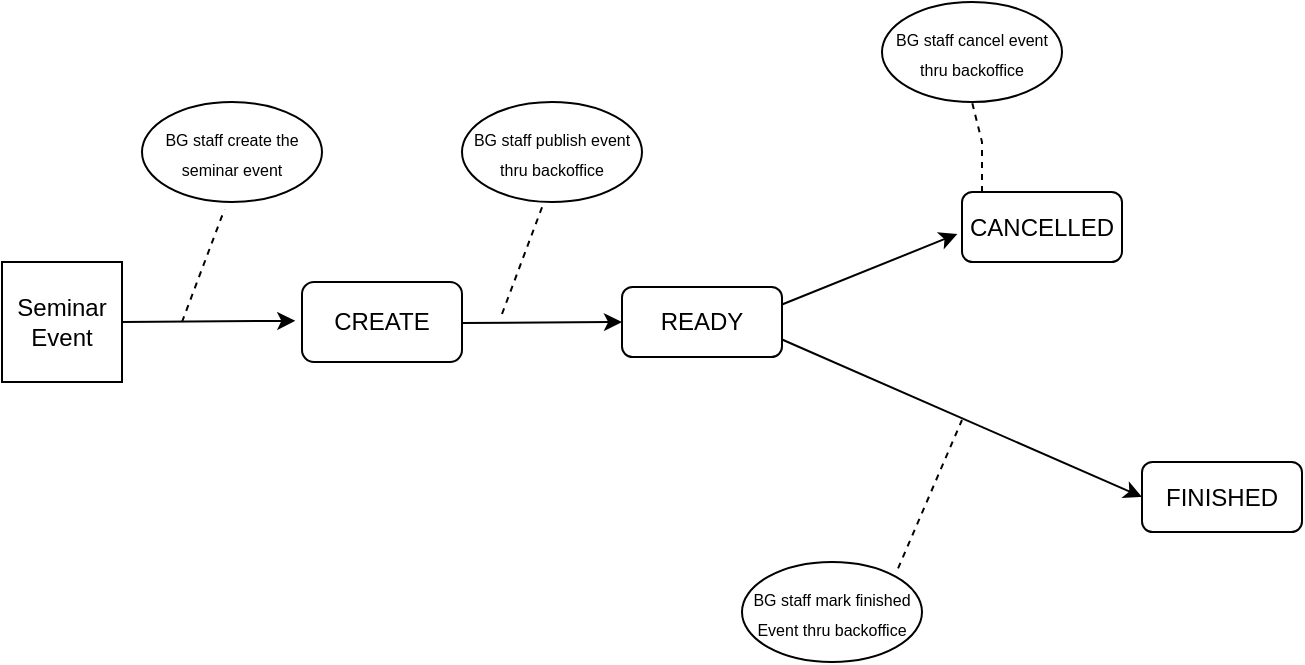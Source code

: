 <mxfile version="21.6.6" type="github">
  <diagram name="Page-1" id="OyQArzQsN552TnX4fKTb">
    <mxGraphModel dx="1075" dy="471" grid="1" gridSize="10" guides="1" tooltips="1" connect="1" arrows="1" fold="1" page="1" pageScale="1" pageWidth="850" pageHeight="1100" math="0" shadow="0">
      <root>
        <mxCell id="0" />
        <mxCell id="1" parent="0" />
        <mxCell id="F4Vql7YvAEhdmLbfkwMK-1" value="Seminar Event" style="whiteSpace=wrap;html=1;aspect=fixed;" vertex="1" parent="1">
          <mxGeometry x="10" y="130" width="60" height="60" as="geometry" />
        </mxCell>
        <mxCell id="F4Vql7YvAEhdmLbfkwMK-2" value="CREATE" style="rounded=1;whiteSpace=wrap;html=1;" vertex="1" parent="1">
          <mxGeometry x="160" y="140" width="80" height="40" as="geometry" />
        </mxCell>
        <mxCell id="F4Vql7YvAEhdmLbfkwMK-5" value="&lt;font style=&quot;font-size: 8px;&quot;&gt;BG staff create the seminar event&lt;/font&gt;" style="ellipse;whiteSpace=wrap;html=1;" vertex="1" parent="1">
          <mxGeometry x="80" y="50" width="90" height="50" as="geometry" />
        </mxCell>
        <mxCell id="F4Vql7YvAEhdmLbfkwMK-6" value="" style="endArrow=none;dashed=1;html=1;rounded=0;entryX=0.458;entryY=1.075;entryDx=0;entryDy=0;entryPerimeter=0;" edge="1" parent="1" target="F4Vql7YvAEhdmLbfkwMK-5">
          <mxGeometry width="50" height="50" relative="1" as="geometry">
            <mxPoint x="100" y="160" as="sourcePoint" />
            <mxPoint x="310" y="160" as="targetPoint" />
          </mxGeometry>
        </mxCell>
        <mxCell id="F4Vql7YvAEhdmLbfkwMK-7" value="READY" style="rounded=1;whiteSpace=wrap;html=1;" vertex="1" parent="1">
          <mxGeometry x="320" y="142.5" width="80" height="35" as="geometry" />
        </mxCell>
        <mxCell id="F4Vql7YvAEhdmLbfkwMK-8" value="" style="endArrow=classic;html=1;rounded=0;entryX=-0.042;entryY=0.485;entryDx=0;entryDy=0;entryPerimeter=0;" edge="1" parent="1" target="F4Vql7YvAEhdmLbfkwMK-2">
          <mxGeometry width="50" height="50" relative="1" as="geometry">
            <mxPoint x="70" y="160" as="sourcePoint" />
            <mxPoint x="120" y="110" as="targetPoint" />
          </mxGeometry>
        </mxCell>
        <mxCell id="F4Vql7YvAEhdmLbfkwMK-9" value="" style="endArrow=classic;html=1;rounded=0;" edge="1" parent="1">
          <mxGeometry width="50" height="50" relative="1" as="geometry">
            <mxPoint x="240" y="160.5" as="sourcePoint" />
            <mxPoint x="320" y="160" as="targetPoint" />
          </mxGeometry>
        </mxCell>
        <mxCell id="F4Vql7YvAEhdmLbfkwMK-10" value="&lt;font style=&quot;font-size: 8px;&quot;&gt;BG staff publish event thru backoffice&lt;/font&gt;" style="ellipse;whiteSpace=wrap;html=1;" vertex="1" parent="1">
          <mxGeometry x="240" y="50" width="90" height="50" as="geometry" />
        </mxCell>
        <mxCell id="F4Vql7YvAEhdmLbfkwMK-11" value="" style="endArrow=none;dashed=1;html=1;rounded=0;entryX=0.458;entryY=1.075;entryDx=0;entryDy=0;entryPerimeter=0;" edge="1" parent="1">
          <mxGeometry width="50" height="50" relative="1" as="geometry">
            <mxPoint x="260" y="156" as="sourcePoint" />
            <mxPoint x="281" y="100" as="targetPoint" />
          </mxGeometry>
        </mxCell>
        <mxCell id="F4Vql7YvAEhdmLbfkwMK-12" value="" style="endArrow=classic;html=1;rounded=0;exitX=1;exitY=0.25;exitDx=0;exitDy=0;entryX=-0.029;entryY=0.599;entryDx=0;entryDy=0;entryPerimeter=0;" edge="1" parent="1" source="F4Vql7YvAEhdmLbfkwMK-7" target="F4Vql7YvAEhdmLbfkwMK-13">
          <mxGeometry width="50" height="50" relative="1" as="geometry">
            <mxPoint x="400" y="100.5" as="sourcePoint" />
            <mxPoint x="480" y="100" as="targetPoint" />
          </mxGeometry>
        </mxCell>
        <mxCell id="F4Vql7YvAEhdmLbfkwMK-13" value="CANCELLED" style="rounded=1;whiteSpace=wrap;html=1;" vertex="1" parent="1">
          <mxGeometry x="490" y="95" width="80" height="35" as="geometry" />
        </mxCell>
        <mxCell id="F4Vql7YvAEhdmLbfkwMK-14" value="FINISHED" style="rounded=1;whiteSpace=wrap;html=1;" vertex="1" parent="1">
          <mxGeometry x="580" y="230" width="80" height="35" as="geometry" />
        </mxCell>
        <mxCell id="F4Vql7YvAEhdmLbfkwMK-15" value="&lt;font style=&quot;font-size: 8px;&quot;&gt;BG staff cancel event thru backoffice&lt;/font&gt;" style="ellipse;whiteSpace=wrap;html=1;" vertex="1" parent="1">
          <mxGeometry x="450" width="90" height="50" as="geometry" />
        </mxCell>
        <mxCell id="F4Vql7YvAEhdmLbfkwMK-16" value="" style="endArrow=none;dashed=1;html=1;rounded=0;entryX=0.5;entryY=1;entryDx=0;entryDy=0;" edge="1" parent="1" target="F4Vql7YvAEhdmLbfkwMK-15">
          <mxGeometry width="50" height="50" relative="1" as="geometry">
            <mxPoint x="500" y="95" as="sourcePoint" />
            <mxPoint x="521" y="39" as="targetPoint" />
            <Array as="points">
              <mxPoint x="500" y="70" />
            </Array>
          </mxGeometry>
        </mxCell>
        <mxCell id="F4Vql7YvAEhdmLbfkwMK-19" value="" style="endArrow=classic;html=1;rounded=0;exitX=1;exitY=0.75;exitDx=0;exitDy=0;entryX=0;entryY=0.5;entryDx=0;entryDy=0;" edge="1" parent="1" source="F4Vql7YvAEhdmLbfkwMK-7" target="F4Vql7YvAEhdmLbfkwMK-14">
          <mxGeometry width="50" height="50" relative="1" as="geometry">
            <mxPoint x="410" y="153" as="sourcePoint" />
            <mxPoint x="498" y="126" as="targetPoint" />
          </mxGeometry>
        </mxCell>
        <mxCell id="F4Vql7YvAEhdmLbfkwMK-20" value="&lt;font style=&quot;font-size: 8px;&quot;&gt;BG staff mark finished Event thru backoffice&lt;/font&gt;" style="ellipse;whiteSpace=wrap;html=1;" vertex="1" parent="1">
          <mxGeometry x="380" y="280" width="90" height="50" as="geometry" />
        </mxCell>
        <mxCell id="F4Vql7YvAEhdmLbfkwMK-21" value="" style="endArrow=none;dashed=1;html=1;rounded=0;entryX=0.458;entryY=1.075;entryDx=0;entryDy=0;entryPerimeter=0;exitX=0.867;exitY=0.064;exitDx=0;exitDy=0;exitPerimeter=0;" edge="1" parent="1" source="F4Vql7YvAEhdmLbfkwMK-20">
          <mxGeometry width="50" height="50" relative="1" as="geometry">
            <mxPoint x="469" y="265" as="sourcePoint" />
            <mxPoint x="490" y="209" as="targetPoint" />
          </mxGeometry>
        </mxCell>
      </root>
    </mxGraphModel>
  </diagram>
</mxfile>
